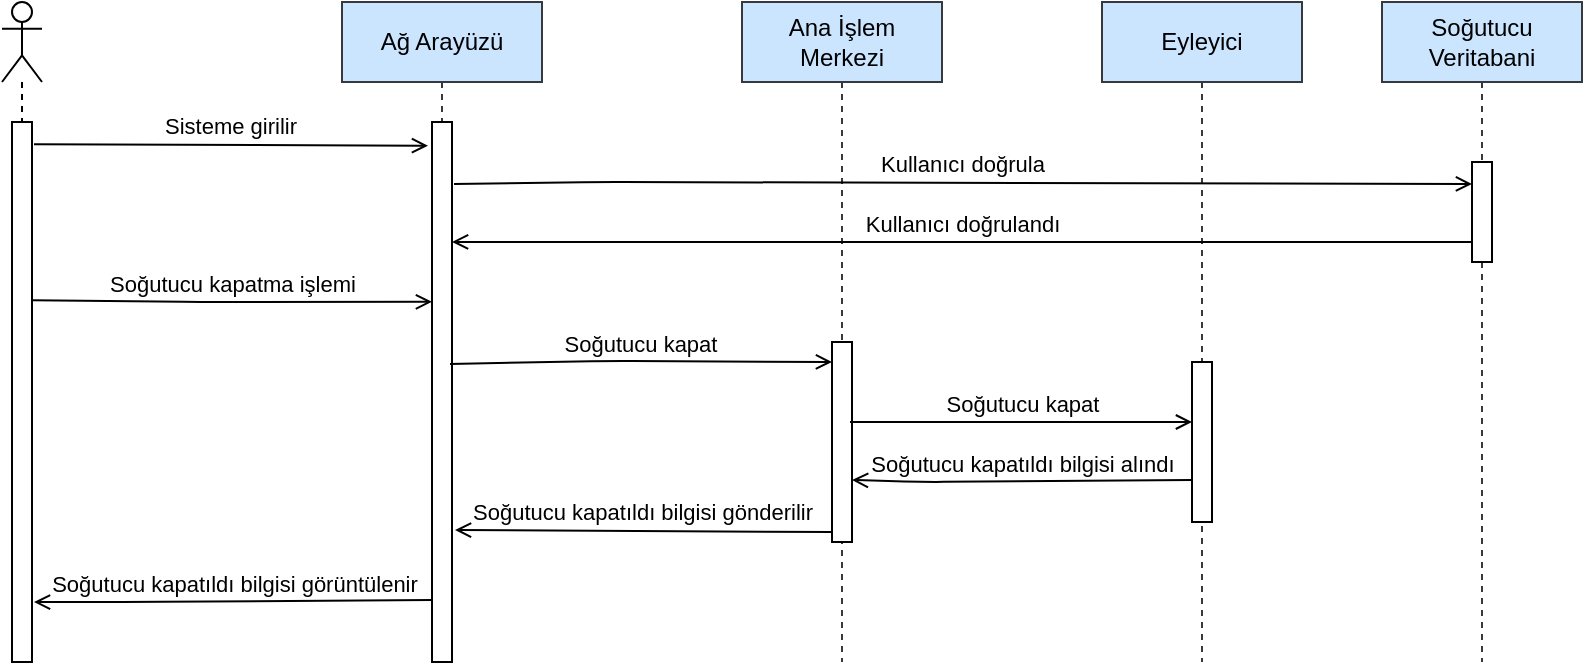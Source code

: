 <mxfile version="14.5.10" type="device"><diagram id="yXMMqckOdaxHsxDlKdsY" name="Page-1"><mxGraphModel dx="1422" dy="705" grid="1" gridSize="10" guides="1" tooltips="1" connect="1" arrows="1" fold="1" page="1" pageScale="1" pageWidth="827" pageHeight="1169" math="0" shadow="0"><root><mxCell id="0"/><mxCell id="1" parent="0"/><mxCell id="3H_IDUazd-oqJdnJGWo3-32" value="Soğutucu kapatma işlemi" style="html=1;verticalAlign=bottom;endArrow=open;endFill=0;exitX=1;exitY=0.33;exitDx=0;exitDy=0;exitPerimeter=0;entryX=0;entryY=0.333;entryDx=0;entryDy=0;entryPerimeter=0;" parent="1" source="3H_IDUazd-oqJdnJGWo3-29" target="3H_IDUazd-oqJdnJGWo3-30" edge="1"><mxGeometry width="80" relative="1" as="geometry"><mxPoint x="20" y="351.46" as="sourcePoint"/><mxPoint x="185.5" y="350" as="targetPoint"/><Array as="points"><mxPoint x="130.5" y="350"/></Array></mxGeometry></mxCell><mxCell id="3H_IDUazd-oqJdnJGWo3-5" value="" style="shape=umlLifeline;participant=umlActor;perimeter=lifelinePerimeter;whiteSpace=wrap;html=1;container=1;collapsible=0;recursiveResize=0;verticalAlign=top;spacingTop=36;outlineConnect=0;" parent="1" vertex="1"><mxGeometry x="30" y="200" width="20" height="330" as="geometry"/></mxCell><mxCell id="3H_IDUazd-oqJdnJGWo3-29" value="" style="html=1;points=[];perimeter=orthogonalPerimeter;" parent="3H_IDUazd-oqJdnJGWo3-5" vertex="1"><mxGeometry x="5" y="60" width="10" height="270" as="geometry"/></mxCell><mxCell id="3H_IDUazd-oqJdnJGWo3-11" value="Ağ Arayüzü" style="shape=umlLifeline;perimeter=lifelinePerimeter;whiteSpace=wrap;html=1;container=1;collapsible=0;recursiveResize=0;outlineConnect=0;fillColor=#cce5ff;strokeColor=#36393d;" parent="1" vertex="1"><mxGeometry x="200" y="200" width="100" height="330" as="geometry"/></mxCell><mxCell id="3H_IDUazd-oqJdnJGWo3-30" value="" style="html=1;points=[];perimeter=orthogonalPerimeter;" parent="3H_IDUazd-oqJdnJGWo3-11" vertex="1"><mxGeometry x="45" y="60" width="10" height="270" as="geometry"/></mxCell><mxCell id="3H_IDUazd-oqJdnJGWo3-12" value="Ana İşlem Merkezi" style="shape=umlLifeline;perimeter=lifelinePerimeter;whiteSpace=wrap;html=1;container=1;collapsible=0;recursiveResize=0;outlineConnect=0;fillColor=#cce5ff;strokeColor=#36393d;" parent="1" vertex="1"><mxGeometry x="400" y="200" width="100" height="330" as="geometry"/></mxCell><mxCell id="3H_IDUazd-oqJdnJGWo3-34" value="" style="html=1;points=[];perimeter=orthogonalPerimeter;fillColor=#ffffff;gradientColor=none;" parent="3H_IDUazd-oqJdnJGWo3-12" vertex="1"><mxGeometry x="45" y="170" width="10" height="100" as="geometry"/></mxCell><mxCell id="3H_IDUazd-oqJdnJGWo3-13" value="Eyleyici" style="shape=umlLifeline;perimeter=lifelinePerimeter;whiteSpace=wrap;html=1;container=1;collapsible=0;recursiveResize=0;outlineConnect=0;fillColor=#cce5ff;strokeColor=#36393d;" parent="1" vertex="1"><mxGeometry x="580" y="200" width="100" height="330" as="geometry"/></mxCell><mxCell id="3H_IDUazd-oqJdnJGWo3-31" value="" style="html=1;points=[];perimeter=orthogonalPerimeter;fillColor=#ffffff;gradientColor=none;" parent="3H_IDUazd-oqJdnJGWo3-13" vertex="1"><mxGeometry x="45" y="180" width="10" height="80" as="geometry"/></mxCell><mxCell id="3H_IDUazd-oqJdnJGWo3-21" value="Kullanıcı doğrula" style="html=1;verticalAlign=bottom;endArrow=open;endFill=0;exitX=1.1;exitY=0.115;exitDx=0;exitDy=0;exitPerimeter=0;entryX=0;entryY=0.22;entryDx=0;entryDy=0;entryPerimeter=0;" parent="1" source="3H_IDUazd-oqJdnJGWo3-30" target="3H_IDUazd-oqJdnJGWo3-33" edge="1"><mxGeometry width="80" relative="1" as="geometry"><mxPoint x="240" y="290" as="sourcePoint"/><mxPoint x="370" y="290" as="targetPoint"/><Array as="points"><mxPoint x="330" y="290"/></Array></mxGeometry></mxCell><mxCell id="3H_IDUazd-oqJdnJGWo3-22" value="Kullanıcı doğrulandı" style="html=1;verticalAlign=bottom;endArrow=open;endFill=0;entryX=1;entryY=0.222;entryDx=0;entryDy=0;entryPerimeter=0;exitX=0;exitY=0.8;exitDx=0;exitDy=0;exitPerimeter=0;" parent="1" source="3H_IDUazd-oqJdnJGWo3-33" target="3H_IDUazd-oqJdnJGWo3-30" edge="1"><mxGeometry width="80" relative="1" as="geometry"><mxPoint x="370" y="320" as="sourcePoint"/><mxPoint x="240" y="318" as="targetPoint"/><Array as="points"><mxPoint x="280.5" y="320"/></Array></mxGeometry></mxCell><mxCell id="3H_IDUazd-oqJdnJGWo3-24" value="Soğutucu kapat" style="html=1;verticalAlign=bottom;endArrow=open;endFill=0;exitX=0.9;exitY=0.448;exitDx=0;exitDy=0;exitPerimeter=0;entryX=0;entryY=0.1;entryDx=0;entryDy=0;entryPerimeter=0;" parent="1" source="3H_IDUazd-oqJdnJGWo3-30" target="3H_IDUazd-oqJdnJGWo3-34" edge="1"><mxGeometry width="80" relative="1" as="geometry"><mxPoint x="240" y="380" as="sourcePoint"/><mxPoint x="380" y="380" as="targetPoint"/><Array as="points"><mxPoint x="334.5" y="379.5"/></Array></mxGeometry></mxCell><mxCell id="3H_IDUazd-oqJdnJGWo3-25" value="Soğutucu kapat" style="html=1;verticalAlign=bottom;endArrow=open;endFill=0;entryX=0;entryY=0.375;entryDx=0;entryDy=0;entryPerimeter=0;" parent="1" target="3H_IDUazd-oqJdnJGWo3-31" edge="1"><mxGeometry width="80" relative="1" as="geometry"><mxPoint x="454" y="410" as="sourcePoint"/><mxPoint x="590" y="410" as="targetPoint"/><Array as="points"><mxPoint x="575" y="410"/></Array></mxGeometry></mxCell><mxCell id="3H_IDUazd-oqJdnJGWo3-26" value="Soğutucu kapatıldı bilgisi alındı" style="html=1;verticalAlign=bottom;endArrow=open;endFill=0;exitX=0;exitY=0.738;exitDx=0;exitDy=0;exitPerimeter=0;entryX=1;entryY=0.69;entryDx=0;entryDy=0;entryPerimeter=0;" parent="1" source="3H_IDUazd-oqJdnJGWo3-31" target="3H_IDUazd-oqJdnJGWo3-34" edge="1"><mxGeometry width="80" relative="1" as="geometry"><mxPoint x="590" y="440" as="sourcePoint"/><mxPoint x="470" y="440" as="targetPoint"/><Array as="points"><mxPoint x="491" y="440"/></Array></mxGeometry></mxCell><mxCell id="3H_IDUazd-oqJdnJGWo3-27" value="Soğutucu kapatıldı bilgisi gönderilir" style="html=1;verticalAlign=bottom;endArrow=open;endFill=0;entryX=1.1;entryY=0.759;entryDx=0;entryDy=0;entryPerimeter=0;exitX=0;exitY=0.95;exitDx=0;exitDy=0;exitPerimeter=0;" parent="1" source="3H_IDUazd-oqJdnJGWo3-34" target="3H_IDUazd-oqJdnJGWo3-30" edge="1"><mxGeometry width="80" relative="1" as="geometry"><mxPoint x="370" y="465" as="sourcePoint"/><mxPoint x="240" y="464" as="targetPoint"/><Array as="points"><mxPoint x="256.5" y="464"/></Array></mxGeometry></mxCell><mxCell id="3H_IDUazd-oqJdnJGWo3-28" value="Soğutucu kapatıldı bilgisi görüntülenir" style="html=1;verticalAlign=bottom;endArrow=open;endFill=0;entryX=1.1;entryY=0.889;entryDx=0;entryDy=0;entryPerimeter=0;exitX=0;exitY=0.885;exitDx=0;exitDy=0;exitPerimeter=0;" parent="1" source="3H_IDUazd-oqJdnJGWo3-30" target="3H_IDUazd-oqJdnJGWo3-29" edge="1"><mxGeometry width="80" relative="1" as="geometry"><mxPoint x="190" y="500" as="sourcePoint"/><mxPoint x="70" y="500" as="targetPoint"/><Array as="points"><mxPoint x="100" y="500"/></Array></mxGeometry></mxCell><mxCell id="3H_IDUazd-oqJdnJGWo3-20" value="Sisteme girilir" style="html=1;verticalAlign=bottom;endArrow=open;endFill=0;exitX=1.1;exitY=0.041;exitDx=0;exitDy=0;exitPerimeter=0;entryX=-0.2;entryY=0.044;entryDx=0;entryDy=0;entryPerimeter=0;" parent="1" source="3H_IDUazd-oqJdnJGWo3-29" target="3H_IDUazd-oqJdnJGWo3-30" edge="1"><mxGeometry width="80" relative="1" as="geometry"><mxPoint x="60" y="270" as="sourcePoint"/><mxPoint x="170" y="271" as="targetPoint"/></mxGeometry></mxCell><mxCell id="Nl370W_ZJHDGIHIYa1Ng-1" value="Soğutucu&lt;br&gt;Veritabani" style="shape=umlLifeline;perimeter=lifelinePerimeter;whiteSpace=wrap;html=1;container=1;collapsible=0;recursiveResize=0;outlineConnect=0;fillColor=#cce5ff;strokeColor=#36393d;" vertex="1" parent="1"><mxGeometry x="720" y="200" width="100" height="330" as="geometry"/></mxCell><mxCell id="3H_IDUazd-oqJdnJGWo3-33" value="" style="html=1;points=[];perimeter=orthogonalPerimeter;fillColor=#ffffff;gradientColor=none;" parent="Nl370W_ZJHDGIHIYa1Ng-1" vertex="1"><mxGeometry x="45" y="80" width="10" height="50" as="geometry"/></mxCell></root></mxGraphModel></diagram></mxfile>